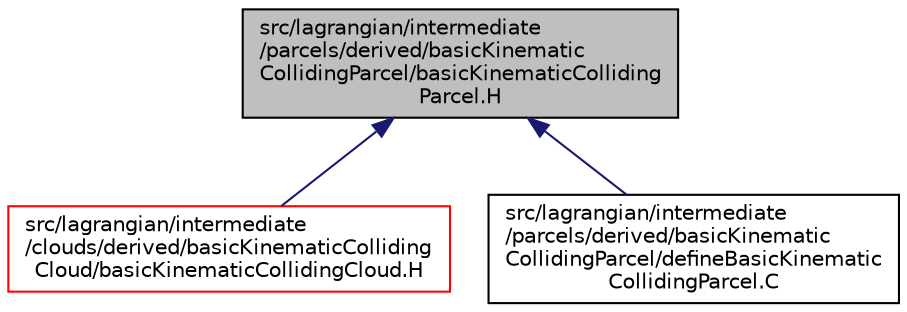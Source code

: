 digraph "src/lagrangian/intermediate/parcels/derived/basicKinematicCollidingParcel/basicKinematicCollidingParcel.H"
{
  bgcolor="transparent";
  edge [fontname="Helvetica",fontsize="10",labelfontname="Helvetica",labelfontsize="10"];
  node [fontname="Helvetica",fontsize="10",shape=record];
  Node1 [label="src/lagrangian/intermediate\l/parcels/derived/basicKinematic\lCollidingParcel/basicKinematicColliding\lParcel.H",height=0.2,width=0.4,color="black", fillcolor="grey75", style="filled", fontcolor="black"];
  Node1 -> Node2 [dir="back",color="midnightblue",fontsize="10",style="solid",fontname="Helvetica"];
  Node2 [label="src/lagrangian/intermediate\l/clouds/derived/basicKinematicColliding\lCloud/basicKinematicCollidingCloud.H",height=0.2,width=0.4,color="red",URL="$a06613.html"];
  Node1 -> Node3 [dir="back",color="midnightblue",fontsize="10",style="solid",fontname="Helvetica"];
  Node3 [label="src/lagrangian/intermediate\l/parcels/derived/basicKinematic\lCollidingParcel/defineBasicKinematic\lCollidingParcel.C",height=0.2,width=0.4,color="black",URL="$a06651.html"];
}
